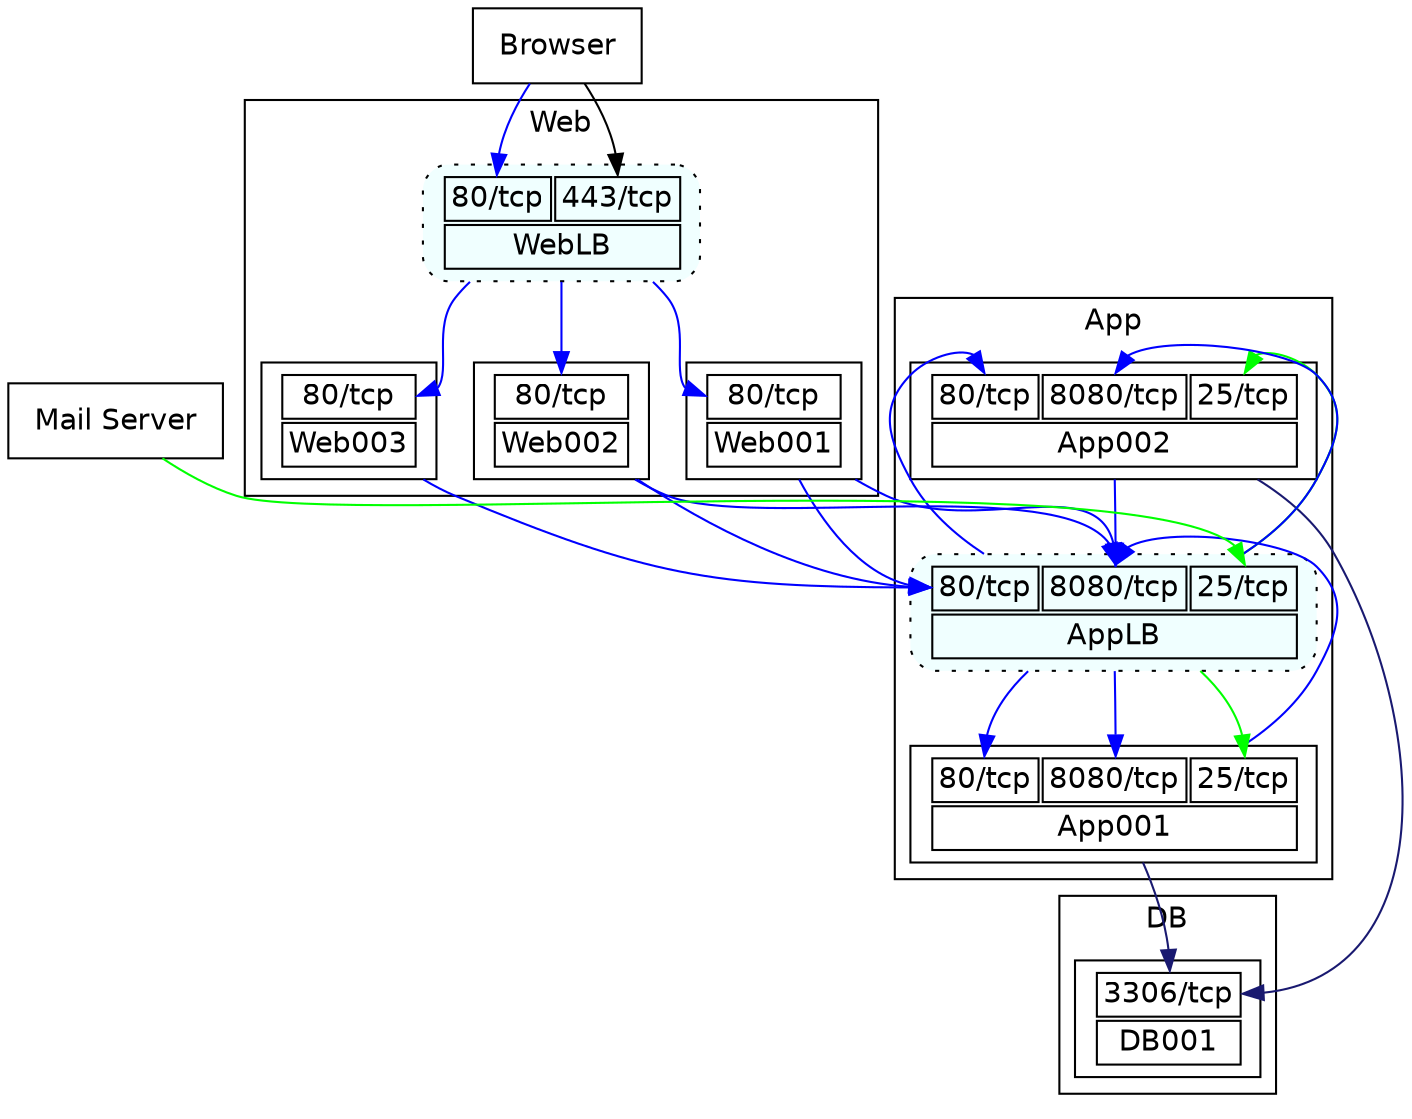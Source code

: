 digraph simple {
  subgraph cluster1 {
    label="Web";
    fontname="Helvetica";
    3[fontname="Helvetica",shape="box",label=<<table border='0'><tr border='1'><td border='1' port="p80tcp">80/tcp</td></tr><tr border='1'><td border='1' colspan="1">Web003</td></tr></table>>];
  }
  subgraph cluster1 {
    label="Web";
    fontname="Helvetica";
    4[fontname="Helvetica",shape="box",label=<<table border='0'><tr border='1'><td border='1' port="p80tcp">80/tcp</td></tr><tr border='1'><td border='1' colspan="1">Web002</td></tr></table>>];
  }
  subgraph cluster1 {
    label="Web";
    fontname="Helvetica";
    5[fontname="Helvetica",shape="box",label=<<table border='0'><tr border='1'><td border='1' port="p80tcp">80/tcp</td></tr><tr border='1'><td border='1' colspan="1">Web001</td></tr></table>>];
  }
  subgraph cluster1 {
    label="Web";
    fontname="Helvetica";
    6[fontname="Helvetica",shape="box",label=<<table border='0'><tr border='1'><td border='1' port="p80tcp">80/tcp</td><td border='1' port="p443tcp">443/tcp</td></tr><tr border='1'><td border='1' colspan="2">WebLB</td></tr></table>>,style="rounded,filled,dotted",fillcolor="azure"];
  }
  subgraph cluster3 {
    label="App";
    fontname="Helvetica";
    7[fontname="Helvetica",shape="box",label=<<table border='0'><tr border='1'><td border='1' port="p80tcp">80/tcp</td><td border='1' port="p8080tcp">8080/tcp</td><td border='1' port="p25tcp">25/tcp</td></tr><tr border='1'><td border='1' colspan="3">App002</td></tr></table>>];
  }
  subgraph cluster3 {
    label="App";
    fontname="Helvetica";
    8[fontname="Helvetica",shape="box",label=<<table border='0'><tr border='1'><td border='1' port="p80tcp">80/tcp</td><td border='1' port="p8080tcp">8080/tcp</td><td border='1' port="p25tcp">25/tcp</td></tr><tr border='1'><td border='1' colspan="3">App001</td></tr></table>>];
  }
  subgraph cluster3 {
    label="App";
    fontname="Helvetica";
    9[fontname="Helvetica",shape="box",label=<<table border='0'><tr border='1'><td border='1' port="p80tcp">80/tcp</td><td border='1' port="p8080tcp">8080/tcp</td><td border='1' port="p25tcp">25/tcp</td></tr><tr border='1'><td border='1' colspan="3">AppLB</td></tr></table>>,style="rounded,filled,dotted",fillcolor="azure"];
  }
  subgraph cluster4 {
    label="DB";
    fontname="Helvetica";
    10[fontname="Helvetica",shape="box",label=<<table border='0'><tr border='1'><td border='1' port="p3306tcp">3306/tcp</td></tr><tr border='1'><td border='1' colspan="1">DB001</td></tr></table>>];
  }
  rankdir="TB";
  fontname="Helvetica";
  1[fontname="Helvetica",shape="box",label=<<table border='0'><tr border='1'><td>Mail Server</td></tr></table>>];
  2[fontname="Helvetica",shape="box",label=<<table border='0'><tr border='1'><td>Browser</td></tr></table>>];
  6;
  9;
  5;
  4;
  3;
  8;
  7;
  10;
  2 -> 6:p80tcp[color="blue"];
  2 -> 6:p443tcp;
  1 -> 9:p25tcp[color="green"];
  6 -> 5:p80tcp[color="blue"];
  6 -> 4:p80tcp[color="blue"];
  6 -> 3:p80tcp[color="blue"];
  5 -> 9:p80tcp[color="blue"];
  4 -> 9:p80tcp[color="blue"];
  5 -> 9:p8080tcp[color="blue"];
  4 -> 9:p8080tcp[color="blue"];
  3 -> 9:p80tcp[color="blue"];
  8 -> 9:p8080tcp[color="blue"];
  7 -> 9:p8080tcp[color="blue"];
  9 -> 8:p25tcp[color="green"];
  9 -> 8:p80tcp[color="blue"];
  9 -> 8:p8080tcp[color="blue"];
  9 -> 7:p25tcp[color="green"];
  9 -> 7:p80tcp[color="blue"];
  9 -> 7:p8080tcp[color="blue"];
  8 -> 10:p3306tcp[color="midnightblue"];
  7 -> 10:p3306tcp[color="midnightblue"];
}
